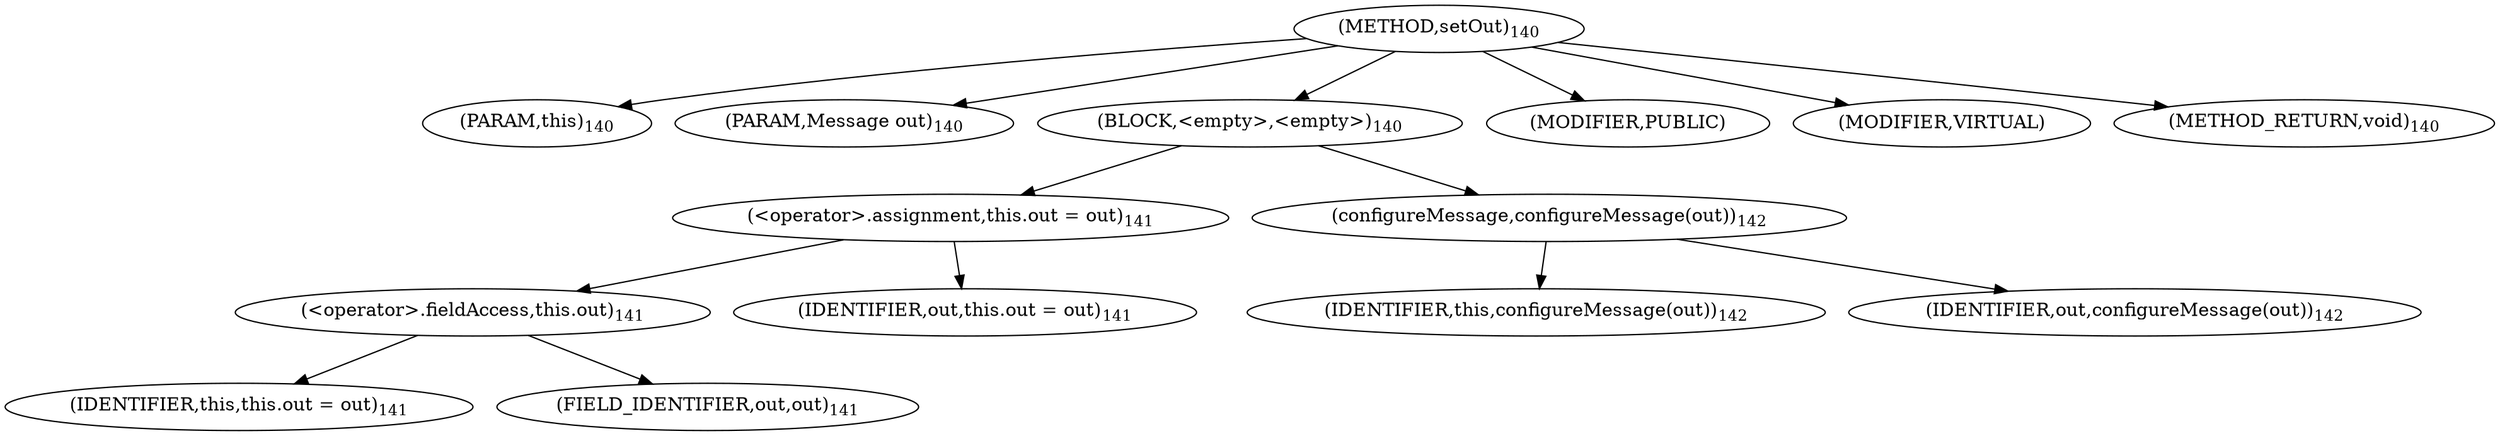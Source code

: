 digraph "setOut" {  
"404" [label = <(METHOD,setOut)<SUB>140</SUB>> ]
"40" [label = <(PARAM,this)<SUB>140</SUB>> ]
"405" [label = <(PARAM,Message out)<SUB>140</SUB>> ]
"406" [label = <(BLOCK,&lt;empty&gt;,&lt;empty&gt;)<SUB>140</SUB>> ]
"407" [label = <(&lt;operator&gt;.assignment,this.out = out)<SUB>141</SUB>> ]
"408" [label = <(&lt;operator&gt;.fieldAccess,this.out)<SUB>141</SUB>> ]
"39" [label = <(IDENTIFIER,this,this.out = out)<SUB>141</SUB>> ]
"409" [label = <(FIELD_IDENTIFIER,out,out)<SUB>141</SUB>> ]
"410" [label = <(IDENTIFIER,out,this.out = out)<SUB>141</SUB>> ]
"411" [label = <(configureMessage,configureMessage(out))<SUB>142</SUB>> ]
"41" [label = <(IDENTIFIER,this,configureMessage(out))<SUB>142</SUB>> ]
"412" [label = <(IDENTIFIER,out,configureMessage(out))<SUB>142</SUB>> ]
"413" [label = <(MODIFIER,PUBLIC)> ]
"414" [label = <(MODIFIER,VIRTUAL)> ]
"415" [label = <(METHOD_RETURN,void)<SUB>140</SUB>> ]
  "404" -> "40" 
  "404" -> "405" 
  "404" -> "406" 
  "404" -> "413" 
  "404" -> "414" 
  "404" -> "415" 
  "406" -> "407" 
  "406" -> "411" 
  "407" -> "408" 
  "407" -> "410" 
  "408" -> "39" 
  "408" -> "409" 
  "411" -> "41" 
  "411" -> "412" 
}
